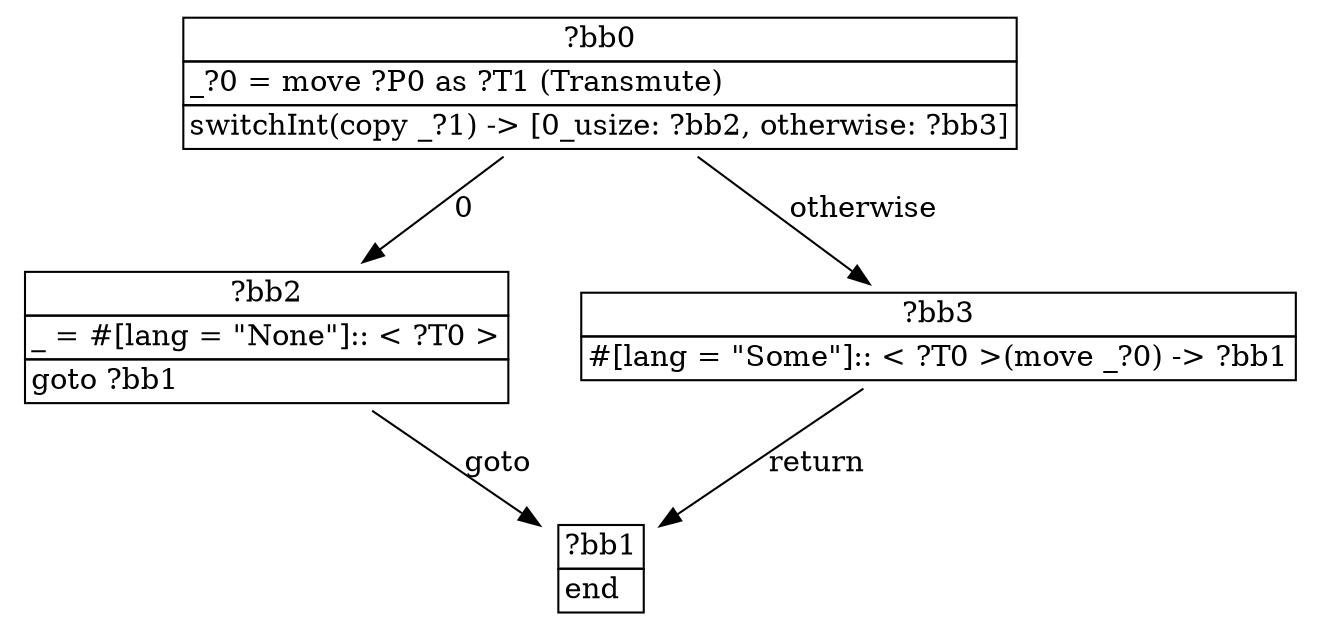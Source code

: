 digraph ControlFlowGraph {
    bb0 [shape="none", label=<<table border="0" cellborder="1" cellspacing="0"><tr><td  align="center" colspan="1">?bb0</td></tr><tr><td align="left" balign="left">_?0 = move ?P0 as ?T1 (Transmute)<br/></td></tr><tr><td align="left">switchInt(copy _?1) -&gt; [0_usize: ?bb2, otherwise: ?bb3]</td></tr></table>>];
    bb1 [shape="none", label=<<table border="0" cellborder="1" cellspacing="0"><tr><td  align="center" colspan="1">?bb1</td></tr><tr><td align="left">end</td></tr></table>>];
    bb2 [shape="none", label=<<table border="0" cellborder="1" cellspacing="0"><tr><td  align="center" colspan="1">?bb2</td></tr><tr><td align="left" balign="left">_ = #[lang = &quot;None&quot;]:: &lt; ?T0 &gt;<br/></td></tr><tr><td align="left">goto ?bb1</td></tr></table>>];
    bb3 [shape="none", label=<<table border="0" cellborder="1" cellspacing="0"><tr><td  align="center" colspan="1">?bb3</td></tr><tr><td align="left">#[lang = &quot;Some&quot;]:: &lt; ?T0 &gt;(move _?0) -&gt; ?bb1</td></tr></table>>];
    bb0 -> bb2 [label="0"];
    bb0 -> bb3 [label="otherwise"];
    bb2 -> bb1 [label="goto"];
    bb3 -> bb1 [label="return"];
}

